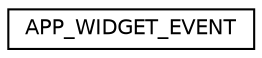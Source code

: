 digraph "Graphical Class Hierarchy"
{
 // LATEX_PDF_SIZE
  edge [fontname="Helvetica",fontsize="10",labelfontname="Helvetica",labelfontsize="10"];
  node [fontname="Helvetica",fontsize="10",shape=record];
  rankdir="LR";
  Node0 [label="APP_WIDGET_EVENT",height=0.2,width=0.4,color="black", fillcolor="white", style="filled",URL="$classAPP__WIDGET__EVENT.html",tooltip=" "];
}
